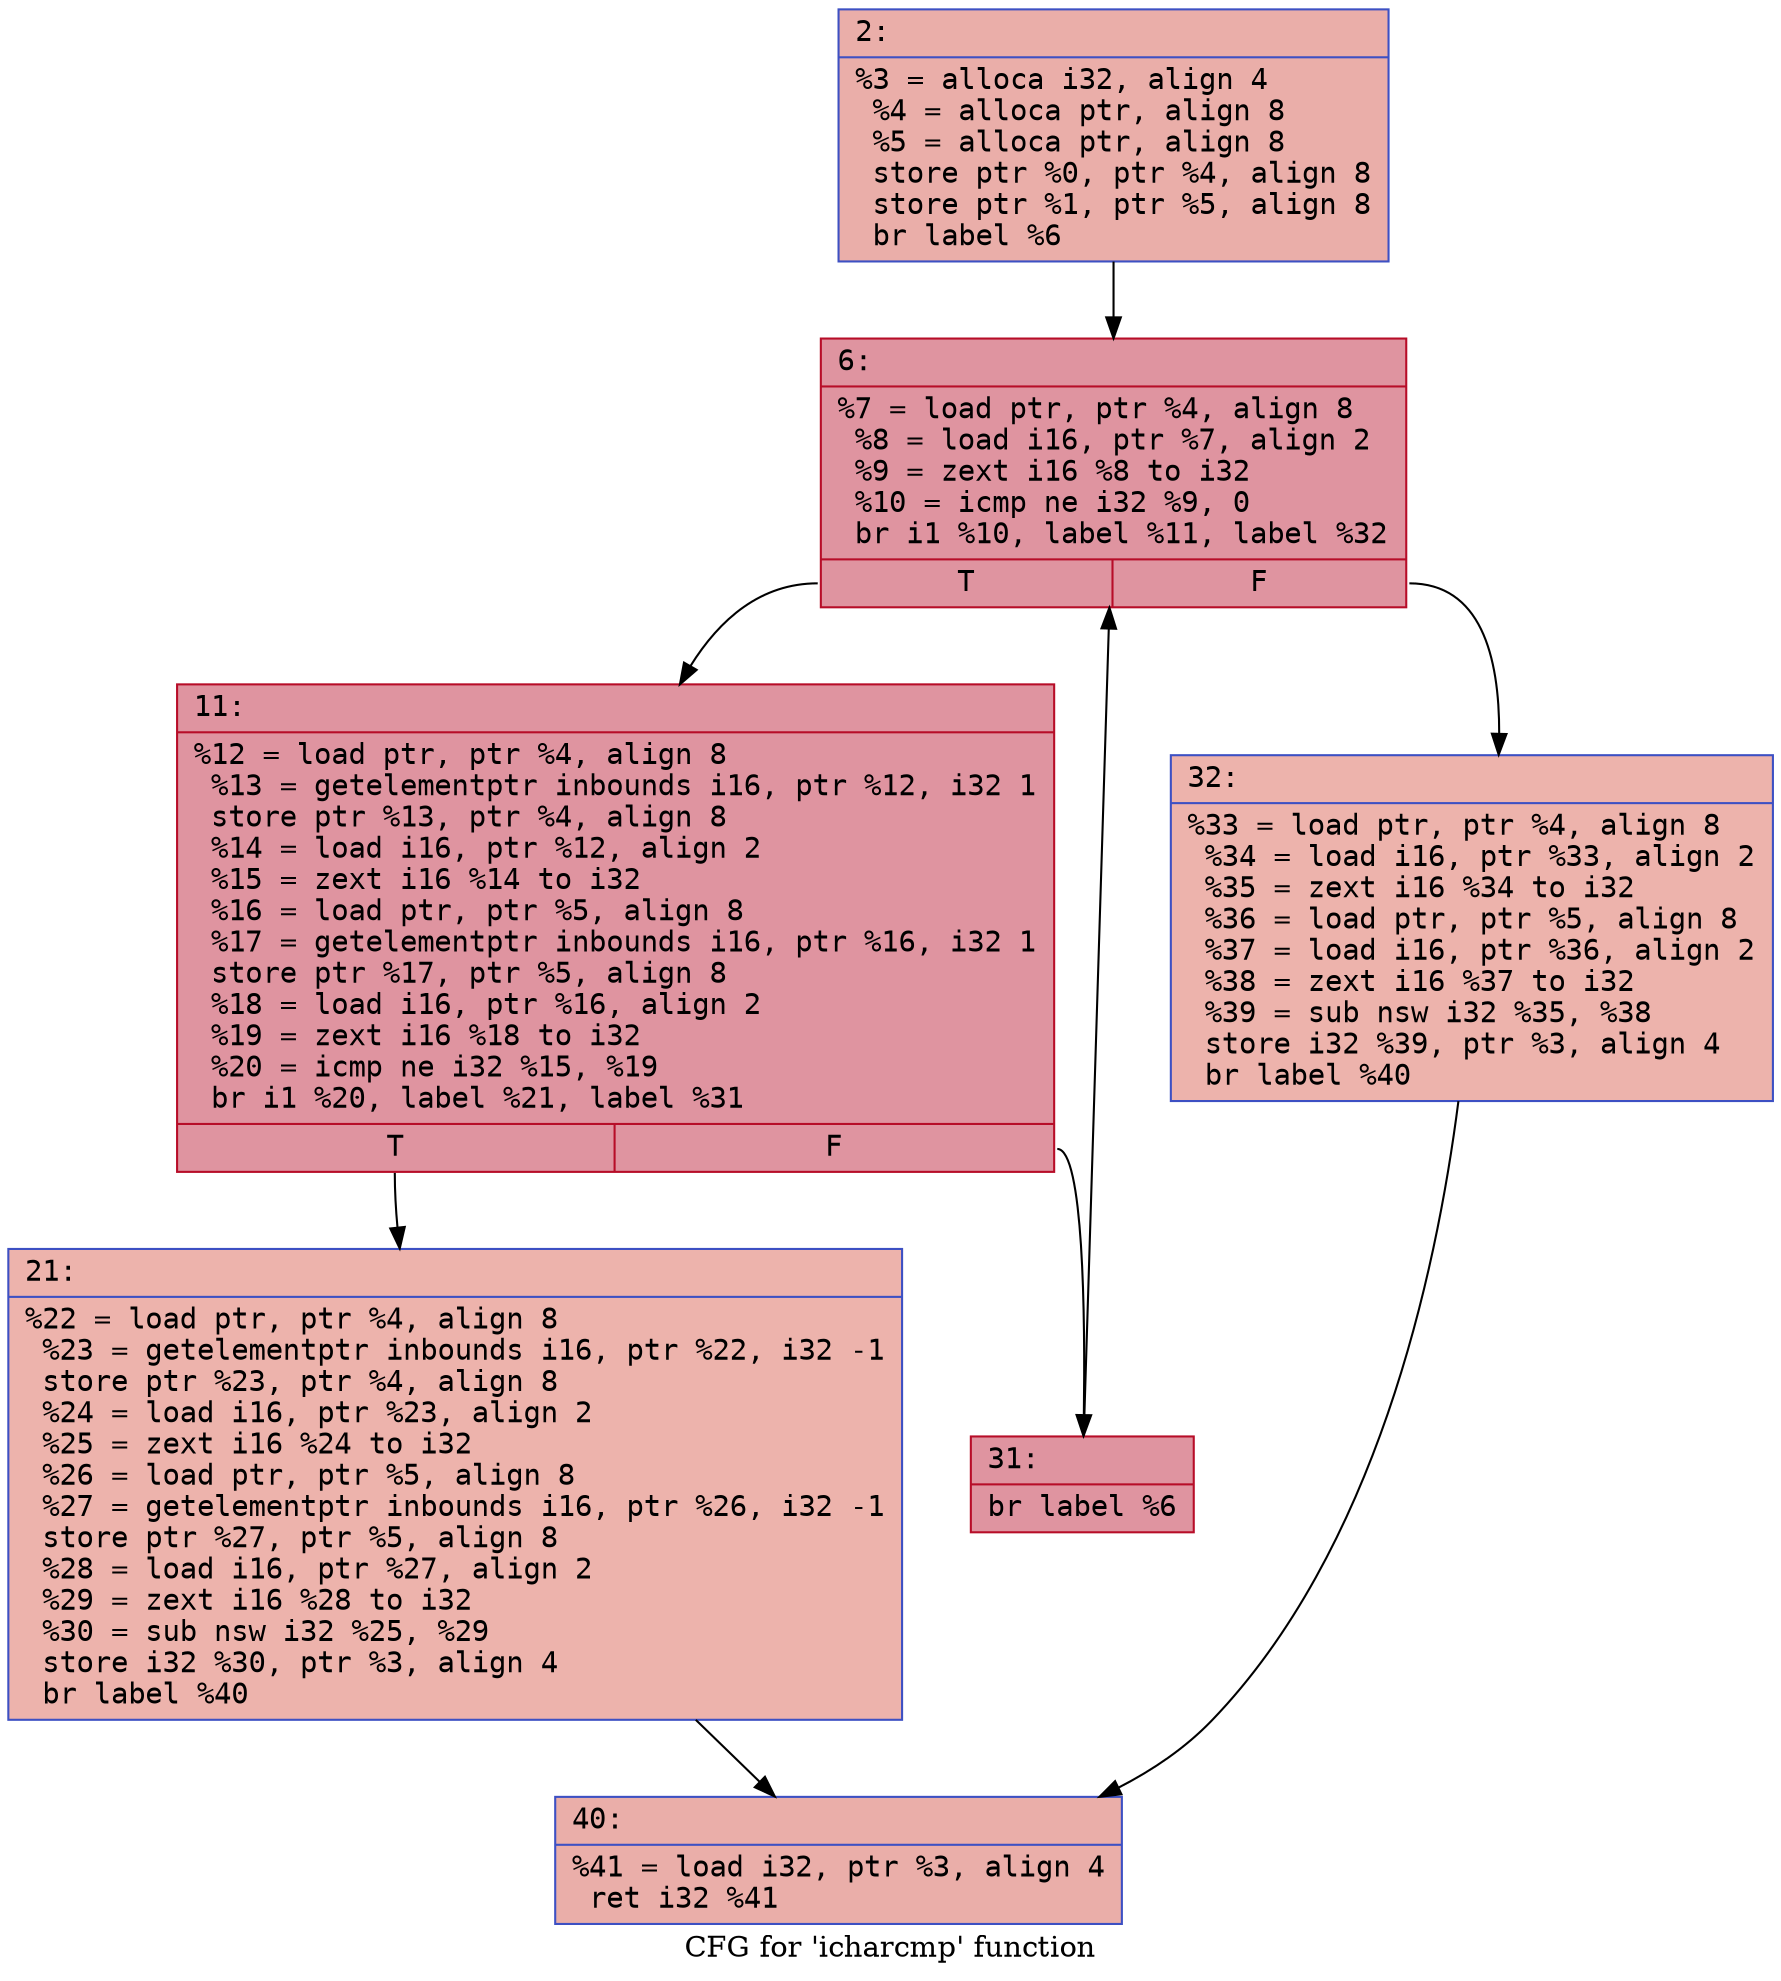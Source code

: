 digraph "CFG for 'icharcmp' function" {
	label="CFG for 'icharcmp' function";

	Node0x6000000d3020 [shape=record,color="#3d50c3ff", style=filled, fillcolor="#d0473d70" fontname="Courier",label="{2:\l|  %3 = alloca i32, align 4\l  %4 = alloca ptr, align 8\l  %5 = alloca ptr, align 8\l  store ptr %0, ptr %4, align 8\l  store ptr %1, ptr %5, align 8\l  br label %6\l}"];
	Node0x6000000d3020 -> Node0x6000000d3070[tooltip="2 -> 6\nProbability 100.00%" ];
	Node0x6000000d3070 [shape=record,color="#b70d28ff", style=filled, fillcolor="#b70d2870" fontname="Courier",label="{6:\l|  %7 = load ptr, ptr %4, align 8\l  %8 = load i16, ptr %7, align 2\l  %9 = zext i16 %8 to i32\l  %10 = icmp ne i32 %9, 0\l  br i1 %10, label %11, label %32\l|{<s0>T|<s1>F}}"];
	Node0x6000000d3070:s0 -> Node0x6000000d30c0[tooltip="6 -> 11\nProbability 96.88%" ];
	Node0x6000000d3070:s1 -> Node0x6000000d31b0[tooltip="6 -> 32\nProbability 3.12%" ];
	Node0x6000000d30c0 [shape=record,color="#b70d28ff", style=filled, fillcolor="#b70d2870" fontname="Courier",label="{11:\l|  %12 = load ptr, ptr %4, align 8\l  %13 = getelementptr inbounds i16, ptr %12, i32 1\l  store ptr %13, ptr %4, align 8\l  %14 = load i16, ptr %12, align 2\l  %15 = zext i16 %14 to i32\l  %16 = load ptr, ptr %5, align 8\l  %17 = getelementptr inbounds i16, ptr %16, i32 1\l  store ptr %17, ptr %5, align 8\l  %18 = load i16, ptr %16, align 2\l  %19 = zext i16 %18 to i32\l  %20 = icmp ne i32 %15, %19\l  br i1 %20, label %21, label %31\l|{<s0>T|<s1>F}}"];
	Node0x6000000d30c0:s0 -> Node0x6000000d3110[tooltip="11 -> 21\nProbability 3.12%" ];
	Node0x6000000d30c0:s1 -> Node0x6000000d3160[tooltip="11 -> 31\nProbability 96.88%" ];
	Node0x6000000d3110 [shape=record,color="#3d50c3ff", style=filled, fillcolor="#d6524470" fontname="Courier",label="{21:\l|  %22 = load ptr, ptr %4, align 8\l  %23 = getelementptr inbounds i16, ptr %22, i32 -1\l  store ptr %23, ptr %4, align 8\l  %24 = load i16, ptr %23, align 2\l  %25 = zext i16 %24 to i32\l  %26 = load ptr, ptr %5, align 8\l  %27 = getelementptr inbounds i16, ptr %26, i32 -1\l  store ptr %27, ptr %5, align 8\l  %28 = load i16, ptr %27, align 2\l  %29 = zext i16 %28 to i32\l  %30 = sub nsw i32 %25, %29\l  store i32 %30, ptr %3, align 4\l  br label %40\l}"];
	Node0x6000000d3110 -> Node0x6000000d3200[tooltip="21 -> 40\nProbability 100.00%" ];
	Node0x6000000d3160 [shape=record,color="#b70d28ff", style=filled, fillcolor="#b70d2870" fontname="Courier",label="{31:\l|  br label %6\l}"];
	Node0x6000000d3160 -> Node0x6000000d3070[tooltip="31 -> 6\nProbability 100.00%" ];
	Node0x6000000d31b0 [shape=record,color="#3d50c3ff", style=filled, fillcolor="#d6524470" fontname="Courier",label="{32:\l|  %33 = load ptr, ptr %4, align 8\l  %34 = load i16, ptr %33, align 2\l  %35 = zext i16 %34 to i32\l  %36 = load ptr, ptr %5, align 8\l  %37 = load i16, ptr %36, align 2\l  %38 = zext i16 %37 to i32\l  %39 = sub nsw i32 %35, %38\l  store i32 %39, ptr %3, align 4\l  br label %40\l}"];
	Node0x6000000d31b0 -> Node0x6000000d3200[tooltip="32 -> 40\nProbability 100.00%" ];
	Node0x6000000d3200 [shape=record,color="#3d50c3ff", style=filled, fillcolor="#d0473d70" fontname="Courier",label="{40:\l|  %41 = load i32, ptr %3, align 4\l  ret i32 %41\l}"];
}
